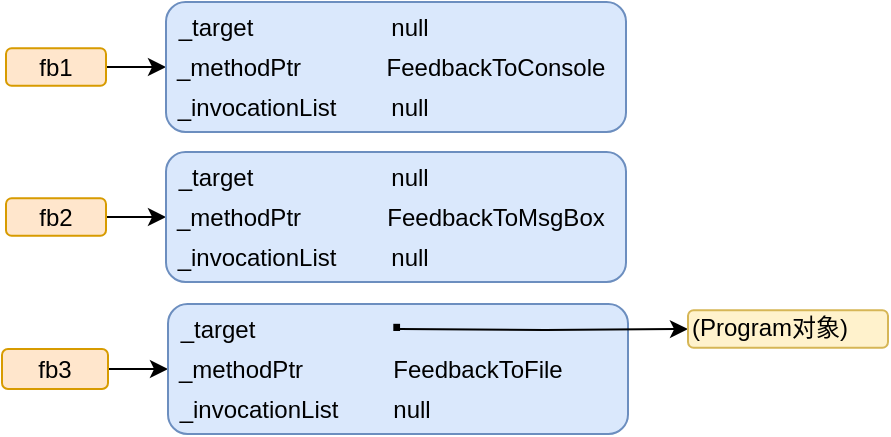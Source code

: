 <mxfile version="13.9.9" type="device"><diagram id="eLTa1Btp_zfPXQV7GXbo" name="第 1 页"><mxGraphModel dx="763" dy="670" grid="1" gridSize="10" guides="1" tooltips="1" connect="1" arrows="1" fold="1" page="1" pageScale="1" pageWidth="827" pageHeight="1169" math="0" shadow="0"><root><mxCell id="0"/><mxCell id="1" parent="0"/><mxCell id="TYRYgofvc2agowu7bQOd-41" style="edgeStyle=orthogonalEdgeStyle;rounded=0;orthogonalLoop=1;jettySize=auto;html=1;entryX=0;entryY=0.5;entryDx=0;entryDy=0;" parent="1" source="TYRYgofvc2agowu7bQOd-1" target="TYRYgofvc2agowu7bQOd-32" edge="1"><mxGeometry relative="1" as="geometry"/></mxCell><mxCell id="TYRYgofvc2agowu7bQOd-1" value="fb3" style="rounded=1;whiteSpace=wrap;html=1;fillColor=#ffe6cc;strokeColor=#d79b00;" parent="1" vertex="1"><mxGeometry x="198" y="628.5" width="53" height="20" as="geometry"/></mxCell><mxCell id="TYRYgofvc2agowu7bQOd-40" style="edgeStyle=orthogonalEdgeStyle;rounded=0;orthogonalLoop=1;jettySize=auto;html=1;entryX=0;entryY=0.5;entryDx=0;entryDy=0;" parent="1" source="TYRYgofvc2agowu7bQOd-2" target="TYRYgofvc2agowu7bQOd-3" edge="1"><mxGeometry relative="1" as="geometry"/></mxCell><mxCell id="TYRYgofvc2agowu7bQOd-2" value="fb1" style="rounded=1;whiteSpace=wrap;html=1;fillColor=#ffe6cc;strokeColor=#d79b00;" parent="1" vertex="1"><mxGeometry x="200" y="478.13" width="50" height="18.75" as="geometry"/></mxCell><mxCell id="TYRYgofvc2agowu7bQOd-3" value="" style="rounded=1;whiteSpace=wrap;html=1;align=left;fillColor=#dae8fc;strokeColor=#6c8ebf;" parent="1" vertex="1"><mxGeometry x="280" y="455" width="230" height="65" as="geometry"/></mxCell><mxCell id="TYRYgofvc2agowu7bQOd-12" value="_invocationList" style="text;html=1;strokeColor=none;fillColor=none;align=center;verticalAlign=middle;whiteSpace=wrap;rounded=0;" parent="1" vertex="1"><mxGeometry x="285" y="497.5" width="81" height="20" as="geometry"/></mxCell><mxCell id="TYRYgofvc2agowu7bQOd-13" value="_methodPtr" style="text;html=1;strokeColor=none;fillColor=none;align=center;verticalAlign=middle;whiteSpace=wrap;rounded=0;" parent="1" vertex="1"><mxGeometry x="285" y="477.5" width="63" height="20" as="geometry"/></mxCell><mxCell id="TYRYgofvc2agowu7bQOd-14" value="null" style="text;html=1;strokeColor=none;fillColor=none;align=center;verticalAlign=middle;whiteSpace=wrap;rounded=0;" parent="1" vertex="1"><mxGeometry x="392" y="457.5" width="20" height="20" as="geometry"/></mxCell><mxCell id="TYRYgofvc2agowu7bQOd-15" value="_target" style="text;html=1;strokeColor=none;fillColor=none;align=center;verticalAlign=middle;whiteSpace=wrap;rounded=0;" parent="1" vertex="1"><mxGeometry x="285" y="457.5" width="40" height="20" as="geometry"/></mxCell><mxCell id="TYRYgofvc2agowu7bQOd-30" value="null" style="text;html=1;strokeColor=none;fillColor=none;align=center;verticalAlign=middle;whiteSpace=wrap;rounded=0;" parent="1" vertex="1"><mxGeometry x="392" y="497.5" width="20" height="20" as="geometry"/></mxCell><mxCell id="TYRYgofvc2agowu7bQOd-31" value="FeedbackToConsole" style="text;html=1;strokeColor=none;fillColor=none;align=center;verticalAlign=middle;whiteSpace=wrap;rounded=0;" parent="1" vertex="1"><mxGeometry x="435" y="477.5" width="20" height="20" as="geometry"/></mxCell><mxCell id="TYRYgofvc2agowu7bQOd-32" value="" style="rounded=1;whiteSpace=wrap;html=1;align=left;fillColor=#dae8fc;strokeColor=#6c8ebf;" parent="1" vertex="1"><mxGeometry x="281" y="606" width="230" height="65" as="geometry"/></mxCell><mxCell id="TYRYgofvc2agowu7bQOd-33" value="_invocationList" style="text;html=1;strokeColor=none;fillColor=none;align=center;verticalAlign=middle;whiteSpace=wrap;rounded=0;" parent="1" vertex="1"><mxGeometry x="286" y="648.5" width="81" height="20" as="geometry"/></mxCell><mxCell id="TYRYgofvc2agowu7bQOd-34" value="_methodPtr" style="text;html=1;strokeColor=none;fillColor=none;align=center;verticalAlign=middle;whiteSpace=wrap;rounded=0;" parent="1" vertex="1"><mxGeometry x="286" y="628.5" width="63" height="20" as="geometry"/></mxCell><mxCell id="TYRYgofvc2agowu7bQOd-42" style="edgeStyle=orthogonalEdgeStyle;rounded=0;orthogonalLoop=1;jettySize=auto;html=1;entryX=0;entryY=0.5;entryDx=0;entryDy=0;" parent="1" target="TYRYgofvc2agowu7bQOd-39" edge="1"><mxGeometry relative="1" as="geometry"><mxPoint x="397" y="618.5" as="sourcePoint"/><mxPoint x="547" y="618.5" as="targetPoint"/></mxGeometry></mxCell><mxCell id="TYRYgofvc2agowu7bQOd-35" value="&lt;b&gt;&lt;font style=&quot;font-size: 24px&quot;&gt;·&lt;/font&gt;&lt;/b&gt;" style="text;html=1;strokeColor=none;fillColor=none;align=center;verticalAlign=middle;whiteSpace=wrap;rounded=0;" parent="1" vertex="1"><mxGeometry x="394.5" y="607.87" width="3" height="20" as="geometry"/></mxCell><mxCell id="TYRYgofvc2agowu7bQOd-36" value="_target" style="text;html=1;strokeColor=none;fillColor=none;align=center;verticalAlign=middle;whiteSpace=wrap;rounded=0;" parent="1" vertex="1"><mxGeometry x="286" y="608.5" width="40" height="20" as="geometry"/></mxCell><mxCell id="TYRYgofvc2agowu7bQOd-37" value="null" style="text;html=1;strokeColor=none;fillColor=none;align=center;verticalAlign=middle;whiteSpace=wrap;rounded=0;" parent="1" vertex="1"><mxGeometry x="393" y="648.5" width="20" height="20" as="geometry"/></mxCell><mxCell id="TYRYgofvc2agowu7bQOd-38" value="FeedbackToFile" style="text;html=1;strokeColor=none;fillColor=none;align=center;verticalAlign=middle;whiteSpace=wrap;rounded=0;" parent="1" vertex="1"><mxGeometry x="426" y="628.5" width="20" height="20" as="geometry"/></mxCell><mxCell id="TYRYgofvc2agowu7bQOd-39" value="(Program对象)" style="rounded=1;whiteSpace=wrap;html=1;align=left;fillColor=#fff2cc;strokeColor=#d6b656;" parent="1" vertex="1"><mxGeometry x="541" y="609.12" width="100" height="18.75" as="geometry"/></mxCell><mxCell id="YYfx2Cy97O6q9ejeGLDA-1" style="edgeStyle=orthogonalEdgeStyle;rounded=0;orthogonalLoop=1;jettySize=auto;html=1;entryX=0;entryY=0.5;entryDx=0;entryDy=0;" edge="1" parent="1" source="YYfx2Cy97O6q9ejeGLDA-2" target="YYfx2Cy97O6q9ejeGLDA-3"><mxGeometry relative="1" as="geometry"/></mxCell><mxCell id="YYfx2Cy97O6q9ejeGLDA-2" value="fb2" style="rounded=1;whiteSpace=wrap;html=1;fillColor=#ffe6cc;strokeColor=#d79b00;" vertex="1" parent="1"><mxGeometry x="200" y="553.13" width="50" height="18.75" as="geometry"/></mxCell><mxCell id="YYfx2Cy97O6q9ejeGLDA-3" value="" style="rounded=1;whiteSpace=wrap;html=1;align=left;fillColor=#dae8fc;strokeColor=#6c8ebf;" vertex="1" parent="1"><mxGeometry x="280" y="530" width="230" height="65" as="geometry"/></mxCell><mxCell id="YYfx2Cy97O6q9ejeGLDA-4" value="_invocationList" style="text;html=1;strokeColor=none;fillColor=none;align=center;verticalAlign=middle;whiteSpace=wrap;rounded=0;" vertex="1" parent="1"><mxGeometry x="285" y="572.5" width="81" height="20" as="geometry"/></mxCell><mxCell id="YYfx2Cy97O6q9ejeGLDA-5" value="_methodPtr" style="text;html=1;strokeColor=none;fillColor=none;align=center;verticalAlign=middle;whiteSpace=wrap;rounded=0;" vertex="1" parent="1"><mxGeometry x="285" y="552.5" width="63" height="20" as="geometry"/></mxCell><mxCell id="YYfx2Cy97O6q9ejeGLDA-6" value="null" style="text;html=1;strokeColor=none;fillColor=none;align=center;verticalAlign=middle;whiteSpace=wrap;rounded=0;" vertex="1" parent="1"><mxGeometry x="392" y="532.5" width="20" height="20" as="geometry"/></mxCell><mxCell id="YYfx2Cy97O6q9ejeGLDA-7" value="_target" style="text;html=1;strokeColor=none;fillColor=none;align=center;verticalAlign=middle;whiteSpace=wrap;rounded=0;" vertex="1" parent="1"><mxGeometry x="285" y="532.5" width="40" height="20" as="geometry"/></mxCell><mxCell id="YYfx2Cy97O6q9ejeGLDA-8" value="null" style="text;html=1;strokeColor=none;fillColor=none;align=center;verticalAlign=middle;whiteSpace=wrap;rounded=0;" vertex="1" parent="1"><mxGeometry x="392" y="572.5" width="20" height="20" as="geometry"/></mxCell><mxCell id="YYfx2Cy97O6q9ejeGLDA-9" value="FeedbackToMsgBox" style="text;html=1;strokeColor=none;fillColor=none;align=center;verticalAlign=middle;whiteSpace=wrap;rounded=0;" vertex="1" parent="1"><mxGeometry x="435" y="552.5" width="20" height="20" as="geometry"/></mxCell></root></mxGraphModel></diagram></mxfile>